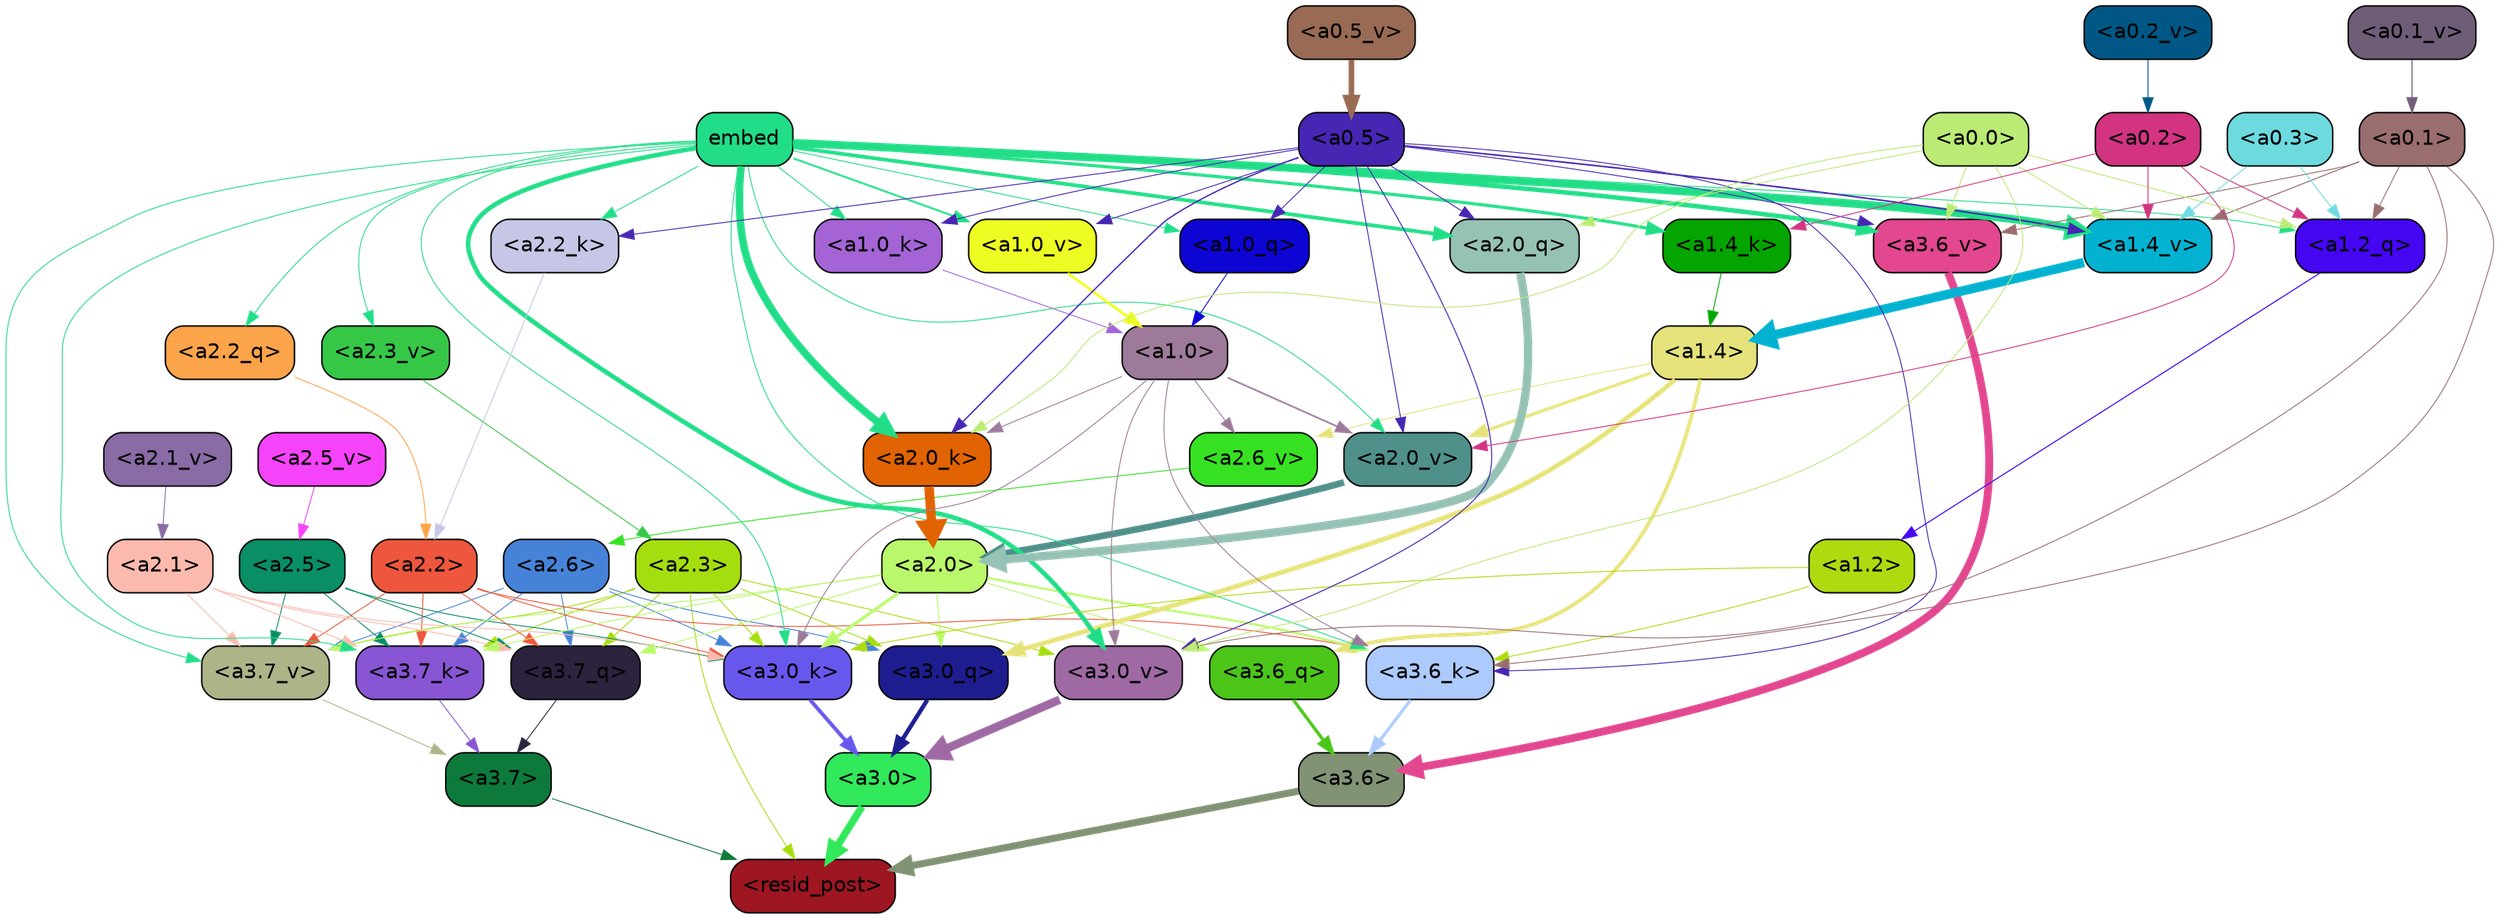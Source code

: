 strict digraph "" {
	graph [bgcolor=transparent,
		layout=dot,
		overlap=false,
		splines=true
	];
	"<a3.7>"	[color=black,
		fillcolor="#0d7a3b",
		fontname=Helvetica,
		shape=box,
		style="filled, rounded"];
	"<resid_post>"	[color=black,
		fillcolor="#9d1622",
		fontname=Helvetica,
		shape=box,
		style="filled, rounded"];
	"<a3.7>" -> "<resid_post>"	[color="#0d7a3b",
		penwidth=0.6];
	"<a3.6>"	[color=black,
		fillcolor="#819275",
		fontname=Helvetica,
		shape=box,
		style="filled, rounded"];
	"<a3.6>" -> "<resid_post>"	[color="#819275",
		penwidth=4.7534414529800415];
	"<a3.0>"	[color=black,
		fillcolor="#32e85b",
		fontname=Helvetica,
		shape=box,
		style="filled, rounded"];
	"<a3.0>" -> "<resid_post>"	[color="#32e85b",
		penwidth=4.898576855659485];
	"<a2.3>"	[color=black,
		fillcolor="#a5de0f",
		fontname=Helvetica,
		shape=box,
		style="filled, rounded"];
	"<a2.3>" -> "<resid_post>"	[color="#a5de0f",
		penwidth=0.6];
	"<a3.7_q>"	[color=black,
		fillcolor="#2c233e",
		fontname=Helvetica,
		shape=box,
		style="filled, rounded"];
	"<a2.3>" -> "<a3.7_q>"	[color="#a5de0f",
		penwidth=0.6];
	"<a3.0_q>"	[color=black,
		fillcolor="#1e1d90",
		fontname=Helvetica,
		shape=box,
		style="filled, rounded"];
	"<a2.3>" -> "<a3.0_q>"	[color="#a5de0f",
		penwidth=0.6];
	"<a3.7_k>"	[color=black,
		fillcolor="#8855d4",
		fontname=Helvetica,
		shape=box,
		style="filled, rounded"];
	"<a2.3>" -> "<a3.7_k>"	[color="#a5de0f",
		penwidth=0.6];
	"<a3.0_k>"	[color=black,
		fillcolor="#6857ed",
		fontname=Helvetica,
		shape=box,
		style="filled, rounded"];
	"<a2.3>" -> "<a3.0_k>"	[color="#a5de0f",
		penwidth=0.6];
	"<a3.7_v>"	[color=black,
		fillcolor="#adb488",
		fontname=Helvetica,
		shape=box,
		style="filled, rounded"];
	"<a2.3>" -> "<a3.7_v>"	[color="#a5de0f",
		penwidth=0.6];
	"<a3.0_v>"	[color=black,
		fillcolor="#9f69a4",
		fontname=Helvetica,
		shape=box,
		style="filled, rounded"];
	"<a2.3>" -> "<a3.0_v>"	[color="#a5de0f",
		penwidth=0.6];
	"<a3.7_q>" -> "<a3.7>"	[color="#2c233e",
		penwidth=0.6];
	"<a3.6_q>"	[color=black,
		fillcolor="#4cc519",
		fontname=Helvetica,
		shape=box,
		style="filled, rounded"];
	"<a3.6_q>" -> "<a3.6>"	[color="#4cc519",
		penwidth=2.160832464694977];
	"<a3.0_q>" -> "<a3.0>"	[color="#1e1d90",
		penwidth=2.870753765106201];
	"<a3.7_k>" -> "<a3.7>"	[color="#8855d4",
		penwidth=0.6];
	"<a3.6_k>"	[color=black,
		fillcolor="#accafc",
		fontname=Helvetica,
		shape=box,
		style="filled, rounded"];
	"<a3.6_k>" -> "<a3.6>"	[color="#accafc",
		penwidth=2.13908451795578];
	"<a3.0_k>" -> "<a3.0>"	[color="#6857ed",
		penwidth=2.520303964614868];
	"<a3.7_v>" -> "<a3.7>"	[color="#adb488",
		penwidth=0.6];
	"<a3.6_v>"	[color=black,
		fillcolor="#e24790",
		fontname=Helvetica,
		shape=box,
		style="filled, rounded"];
	"<a3.6_v>" -> "<a3.6>"	[color="#e24790",
		penwidth=5.297133803367615];
	"<a3.0_v>" -> "<a3.0>"	[color="#9f69a4",
		penwidth=5.680712580680847];
	"<a2.6>"	[color=black,
		fillcolor="#4683d8",
		fontname=Helvetica,
		shape=box,
		style="filled, rounded"];
	"<a2.6>" -> "<a3.7_q>"	[color="#4683d8",
		penwidth=0.6];
	"<a2.6>" -> "<a3.0_q>"	[color="#4683d8",
		penwidth=0.6];
	"<a2.6>" -> "<a3.7_k>"	[color="#4683d8",
		penwidth=0.6];
	"<a2.6>" -> "<a3.0_k>"	[color="#4683d8",
		penwidth=0.6];
	"<a2.6>" -> "<a3.7_v>"	[color="#4683d8",
		penwidth=0.6];
	"<a2.5>"	[color=black,
		fillcolor="#098e66",
		fontname=Helvetica,
		shape=box,
		style="filled, rounded"];
	"<a2.5>" -> "<a3.7_q>"	[color="#098e66",
		penwidth=0.6];
	"<a2.5>" -> "<a3.7_k>"	[color="#098e66",
		penwidth=0.6];
	"<a2.5>" -> "<a3.0_k>"	[color="#098e66",
		penwidth=0.6];
	"<a2.5>" -> "<a3.7_v>"	[color="#098e66",
		penwidth=0.6];
	"<a2.2>"	[color=black,
		fillcolor="#ee573d",
		fontname=Helvetica,
		shape=box,
		style="filled, rounded"];
	"<a2.2>" -> "<a3.7_q>"	[color="#ee573d",
		penwidth=0.6];
	"<a2.2>" -> "<a3.7_k>"	[color="#ee573d",
		penwidth=0.6];
	"<a2.2>" -> "<a3.6_k>"	[color="#ee573d",
		penwidth=0.6];
	"<a2.2>" -> "<a3.0_k>"	[color="#ee573d",
		penwidth=0.6];
	"<a2.2>" -> "<a3.7_v>"	[color="#ee573d",
		penwidth=0.6];
	"<a2.1>"	[color=black,
		fillcolor="#fcbaae",
		fontname=Helvetica,
		shape=box,
		style="filled, rounded"];
	"<a2.1>" -> "<a3.7_q>"	[color="#fcbaae",
		penwidth=0.6];
	"<a2.1>" -> "<a3.7_k>"	[color="#fcbaae",
		penwidth=0.6];
	"<a2.1>" -> "<a3.0_k>"	[color="#fcbaae",
		penwidth=0.6];
	"<a2.1>" -> "<a3.7_v>"	[color="#fcbaae",
		penwidth=0.6];
	"<a2.0>"	[color=black,
		fillcolor="#b9f86a",
		fontname=Helvetica,
		shape=box,
		style="filled, rounded"];
	"<a2.0>" -> "<a3.7_q>"	[color="#b9f86a",
		penwidth=0.6];
	"<a2.0>" -> "<a3.6_q>"	[color="#b9f86a",
		penwidth=0.6];
	"<a2.0>" -> "<a3.0_q>"	[color="#b9f86a",
		penwidth=0.6];
	"<a2.0>" -> "<a3.7_k>"	[color="#b9f86a",
		penwidth=0.6];
	"<a2.0>" -> "<a3.6_k>"	[color="#b9f86a",
		penwidth=1.4855384826660156];
	"<a2.0>" -> "<a3.0_k>"	[color="#b9f86a",
		penwidth=2.142689883708954];
	"<a2.0>" -> "<a3.7_v>"	[color="#b9f86a",
		penwidth=0.6];
	"<a1.4>"	[color=black,
		fillcolor="#e5e27b",
		fontname=Helvetica,
		shape=box,
		style="filled, rounded"];
	"<a1.4>" -> "<a3.6_q>"	[color="#e5e27b",
		penwidth=2.4767253398895264];
	"<a1.4>" -> "<a3.0_q>"	[color="#e5e27b",
		penwidth=3.192750334739685];
	"<a2.6_v>"	[color=black,
		fillcolor="#36e122",
		fontname=Helvetica,
		shape=box,
		style="filled, rounded"];
	"<a1.4>" -> "<a2.6_v>"	[color="#e5e27b",
		penwidth=0.6];
	"<a2.0_v>"	[color=black,
		fillcolor="#50908b",
		fontname=Helvetica,
		shape=box,
		style="filled, rounded"];
	"<a1.4>" -> "<a2.0_v>"	[color="#e5e27b",
		penwidth=2.0349366441369057];
	embed	[color=black,
		fillcolor="#22dd87",
		fontname=Helvetica,
		shape=box,
		style="filled, rounded"];
	embed -> "<a3.7_k>"	[color="#22dd87",
		penwidth=0.6];
	embed -> "<a3.6_k>"	[color="#22dd87",
		penwidth=0.6];
	embed -> "<a3.0_k>"	[color="#22dd87",
		penwidth=0.6015868484973907];
	embed -> "<a3.7_v>"	[color="#22dd87",
		penwidth=0.6];
	embed -> "<a3.6_v>"	[color="#22dd87",
		penwidth=3.067279100418091];
	embed -> "<a3.0_v>"	[color="#22dd87",
		penwidth=3.0891895294189453];
	"<a2.2_q>"	[color=black,
		fillcolor="#fca44a",
		fontname=Helvetica,
		shape=box,
		style="filled, rounded"];
	embed -> "<a2.2_q>"	[color="#22dd87",
		penwidth=0.6];
	"<a2.0_q>"	[color=black,
		fillcolor="#96c2b5",
		fontname=Helvetica,
		shape=box,
		style="filled, rounded"];
	embed -> "<a2.0_q>"	[color="#22dd87",
		penwidth=2.482962191104889];
	"<a2.2_k>"	[color=black,
		fillcolor="#c6c7e6",
		fontname=Helvetica,
		shape=box,
		style="filled, rounded"];
	embed -> "<a2.2_k>"	[color="#22dd87",
		penwidth=0.6];
	"<a2.0_k>"	[color=black,
		fillcolor="#e16302",
		fontname=Helvetica,
		shape=box,
		style="filled, rounded"];
	embed -> "<a2.0_k>"	[color="#22dd87",
		penwidth=5.09069561958313];
	"<a2.3_v>"	[color=black,
		fillcolor="#36c747",
		fontname=Helvetica,
		shape=box,
		style="filled, rounded"];
	embed -> "<a2.3_v>"	[color="#22dd87",
		penwidth=0.6];
	embed -> "<a2.0_v>"	[color="#22dd87",
		penwidth=0.6];
	"<a1.2_q>"	[color=black,
		fillcolor="#4506f2",
		fontname=Helvetica,
		shape=box,
		style="filled, rounded"];
	embed -> "<a1.2_q>"	[color="#22dd87",
		penwidth=0.6];
	"<a1.0_q>"	[color=black,
		fillcolor="#0d05d3",
		fontname=Helvetica,
		shape=box,
		style="filled, rounded"];
	embed -> "<a1.0_q>"	[color="#22dd87",
		penwidth=0.6];
	"<a1.4_k>"	[color=black,
		fillcolor="#04a500",
		fontname=Helvetica,
		shape=box,
		style="filled, rounded"];
	embed -> "<a1.4_k>"	[color="#22dd87",
		penwidth=2.0865602493286133];
	"<a1.0_k>"	[color=black,
		fillcolor="#a464d5",
		fontname=Helvetica,
		shape=box,
		style="filled, rounded"];
	embed -> "<a1.0_k>"	[color="#22dd87",
		penwidth=0.6];
	"<a1.4_v>"	[color=black,
		fillcolor="#03b2d1",
		fontname=Helvetica,
		shape=box,
		style="filled, rounded"];
	embed -> "<a1.4_v>"	[color="#22dd87",
		penwidth=5.391523122787476];
	"<a1.0_v>"	[color=black,
		fillcolor="#edfc22",
		fontname=Helvetica,
		shape=box,
		style="filled, rounded"];
	embed -> "<a1.0_v>"	[color="#22dd87",
		penwidth=1.2820317149162292];
	"<a1.2>"	[color=black,
		fillcolor="#afda10",
		fontname=Helvetica,
		shape=box,
		style="filled, rounded"];
	"<a1.2>" -> "<a3.6_k>"	[color="#afda10",
		penwidth=0.6];
	"<a1.2>" -> "<a3.0_k>"	[color="#afda10",
		penwidth=0.6];
	"<a1.0>"	[color=black,
		fillcolor="#9d7a99",
		fontname=Helvetica,
		shape=box,
		style="filled, rounded"];
	"<a1.0>" -> "<a3.6_k>"	[color="#9d7a99",
		penwidth=0.6];
	"<a1.0>" -> "<a3.0_k>"	[color="#9d7a99",
		penwidth=0.6];
	"<a1.0>" -> "<a3.0_v>"	[color="#9d7a99",
		penwidth=0.6];
	"<a1.0>" -> "<a2.0_k>"	[color="#9d7a99",
		penwidth=0.6];
	"<a1.0>" -> "<a2.6_v>"	[color="#9d7a99",
		penwidth=0.6];
	"<a1.0>" -> "<a2.0_v>"	[color="#9d7a99",
		penwidth=1.1342760920524597];
	"<a0.5>"	[color=black,
		fillcolor="#4626b2",
		fontname=Helvetica,
		shape=box,
		style="filled, rounded"];
	"<a0.5>" -> "<a3.6_k>"	[color="#4626b2",
		penwidth=0.6];
	"<a0.5>" -> "<a3.6_v>"	[color="#4626b2",
		penwidth=0.6];
	"<a0.5>" -> "<a3.0_v>"	[color="#4626b2",
		penwidth=0.6549575447570533];
	"<a0.5>" -> "<a2.0_q>"	[color="#4626b2",
		penwidth=0.6];
	"<a0.5>" -> "<a2.2_k>"	[color="#4626b2",
		penwidth=0.6];
	"<a0.5>" -> "<a2.0_k>"	[color="#4626b2",
		penwidth=0.8980485796928406];
	"<a0.5>" -> "<a2.0_v>"	[color="#4626b2",
		penwidth=0.6];
	"<a0.5>" -> "<a1.0_q>"	[color="#4626b2",
		penwidth=0.6];
	"<a0.5>" -> "<a1.0_k>"	[color="#4626b2",
		penwidth=0.6];
	"<a0.5>" -> "<a1.4_v>"	[color="#4626b2",
		penwidth=1.060444712638855];
	"<a0.5>" -> "<a1.0_v>"	[color="#4626b2",
		penwidth=0.6];
	"<a0.1>"	[color=black,
		fillcolor="#9a6d6f",
		fontname=Helvetica,
		shape=box,
		style="filled, rounded"];
	"<a0.1>" -> "<a3.6_k>"	[color="#9a6d6f",
		penwidth=0.6];
	"<a0.1>" -> "<a3.6_v>"	[color="#9a6d6f",
		penwidth=0.6];
	"<a0.1>" -> "<a3.0_v>"	[color="#9a6d6f",
		penwidth=0.6];
	"<a0.1>" -> "<a1.2_q>"	[color="#9a6d6f",
		penwidth=0.6];
	"<a0.1>" -> "<a1.4_v>"	[color="#9a6d6f",
		penwidth=0.6688870191574097];
	"<a0.0>"	[color=black,
		fillcolor="#bbea75",
		fontname=Helvetica,
		shape=box,
		style="filled, rounded"];
	"<a0.0>" -> "<a3.6_v>"	[color="#bbea75",
		penwidth=0.6];
	"<a0.0>" -> "<a3.0_v>"	[color="#bbea75",
		penwidth=0.6];
	"<a0.0>" -> "<a2.0_q>"	[color="#bbea75",
		penwidth=0.6];
	"<a0.0>" -> "<a2.0_k>"	[color="#bbea75",
		penwidth=0.6];
	"<a0.0>" -> "<a1.2_q>"	[color="#bbea75",
		penwidth=0.6];
	"<a0.0>" -> "<a1.4_v>"	[color="#bbea75",
		penwidth=0.6];
	"<a2.2_q>" -> "<a2.2>"	[color="#fca44a",
		penwidth=0.6];
	"<a2.0_q>" -> "<a2.0>"	[color="#96c2b5",
		penwidth=5.653985500335693];
	"<a2.2_k>" -> "<a2.2>"	[color="#c6c7e6",
		penwidth=0.6];
	"<a2.0_k>" -> "<a2.0>"	[color="#e16302",
		penwidth=6.397904872894287];
	"<a2.6_v>" -> "<a2.6>"	[color="#36e122",
		penwidth=0.6];
	"<a2.5_v>"	[color=black,
		fillcolor="#f543f9",
		fontname=Helvetica,
		shape=box,
		style="filled, rounded"];
	"<a2.5_v>" -> "<a2.5>"	[color="#f543f9",
		penwidth=0.6];
	"<a2.3_v>" -> "<a2.3>"	[color="#36c747",
		penwidth=0.6];
	"<a2.1_v>"	[color=black,
		fillcolor="#896ba5",
		fontname=Helvetica,
		shape=box,
		style="filled, rounded"];
	"<a2.1_v>" -> "<a2.1>"	[color="#896ba5",
		penwidth=0.6];
	"<a2.0_v>" -> "<a2.0>"	[color="#50908b",
		penwidth=4.48047137260437];
	"<a0.2>"	[color=black,
		fillcolor="#d23482",
		fontname=Helvetica,
		shape=box,
		style="filled, rounded"];
	"<a0.2>" -> "<a2.0_v>"	[color="#d23482",
		penwidth=0.6];
	"<a0.2>" -> "<a1.2_q>"	[color="#d23482",
		penwidth=0.6];
	"<a0.2>" -> "<a1.4_k>"	[color="#d23482",
		penwidth=0.6];
	"<a0.2>" -> "<a1.4_v>"	[color="#d23482",
		penwidth=0.6];
	"<a1.2_q>" -> "<a1.2>"	[color="#4506f2",
		penwidth=0.702675461769104];
	"<a1.0_q>" -> "<a1.0>"	[color="#0d05d3",
		penwidth=0.6];
	"<a1.4_k>" -> "<a1.4>"	[color="#04a500",
		penwidth=0.6];
	"<a1.0_k>" -> "<a1.0>"	[color="#a464d5",
		penwidth=0.6];
	"<a1.4_v>" -> "<a1.4>"	[color="#03b2d1",
		penwidth=6.273579955101013];
	"<a1.0_v>" -> "<a1.0>"	[color="#edfc22",
		penwidth=1.7821020036935806];
	"<a0.3>"	[color=black,
		fillcolor="#6ddae0",
		fontname=Helvetica,
		shape=box,
		style="filled, rounded"];
	"<a0.3>" -> "<a1.2_q>"	[color="#6ddae0",
		penwidth=0.6];
	"<a0.3>" -> "<a1.4_v>"	[color="#6ddae0",
		penwidth=0.6];
	"<a0.5_v>"	[color=black,
		fillcolor="#996a54",
		fontname=Helvetica,
		shape=box,
		style="filled, rounded"];
	"<a0.5_v>" -> "<a0.5>"	[color="#996a54",
		penwidth=3.851448491215706];
	"<a0.2_v>"	[color=black,
		fillcolor="#005785",
		fontname=Helvetica,
		shape=box,
		style="filled, rounded"];
	"<a0.2_v>" -> "<a0.2>"	[color="#005785",
		penwidth=0.6];
	"<a0.1_v>"	[color=black,
		fillcolor="#6f5d78",
		fontname=Helvetica,
		shape=box,
		style="filled, rounded"];
	"<a0.1_v>" -> "<a0.1>"	[color="#6f5d78",
		penwidth=0.7046854496002197];
}
